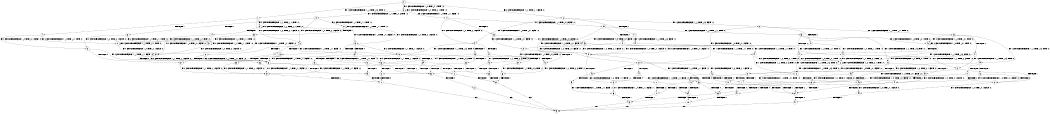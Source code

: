 digraph BCG {
size = "7, 10.5";
center = TRUE;
node [shape = circle];
0 [peripheries = 2];
0 -> 1 [label = "EX !1 !ATOMIC_EXCH_BRANCH (1, +1, TRUE, +0, 3, TRUE) !:0:"];
0 -> 2 [label = "EX !2 !ATOMIC_EXCH_BRANCH (1, +1, TRUE, +1, 1, FALSE) !:0:"];
0 -> 3 [label = "EX !0 !ATOMIC_EXCH_BRANCH (1, +0, TRUE, +0, 1, TRUE) !:0:"];
1 -> 4 [label = "TERMINATE !1"];
1 -> 5 [label = "EX !2 !ATOMIC_EXCH_BRANCH (1, +1, TRUE, +1, 1, TRUE) !:0:"];
1 -> 6 [label = "EX !0 !ATOMIC_EXCH_BRANCH (1, +0, TRUE, +0, 1, FALSE) !:0:"];
2 -> 7 [label = "TERMINATE !2"];
2 -> 8 [label = "EX !1 !ATOMIC_EXCH_BRANCH (1, +1, TRUE, +0, 3, FALSE) !:0:"];
2 -> 9 [label = "EX !0 !ATOMIC_EXCH_BRANCH (1, +0, TRUE, +0, 1, FALSE) !:0:"];
3 -> 10 [label = "EX !1 !ATOMIC_EXCH_BRANCH (1, +1, TRUE, +0, 3, TRUE) !:0:"];
3 -> 11 [label = "EX !2 !ATOMIC_EXCH_BRANCH (1, +1, TRUE, +1, 1, FALSE) !:0:"];
3 -> 3 [label = "EX !0 !ATOMIC_EXCH_BRANCH (1, +0, TRUE, +0, 1, TRUE) !:0:"];
4 -> 12 [label = "EX !2 !ATOMIC_EXCH_BRANCH (1, +1, TRUE, +1, 1, TRUE) !:0:"];
4 -> 13 [label = "EX !0 !ATOMIC_EXCH_BRANCH (1, +0, TRUE, +0, 1, FALSE) !:0:"];
5 -> 14 [label = "TERMINATE !1"];
5 -> 15 [label = "EX !0 !ATOMIC_EXCH_BRANCH (1, +0, TRUE, +0, 1, FALSE) !:0:"];
5 -> 5 [label = "EX !2 !ATOMIC_EXCH_BRANCH (1, +1, TRUE, +1, 1, TRUE) !:0:"];
6 -> 16 [label = "TERMINATE !1"];
6 -> 17 [label = "TERMINATE !0"];
6 -> 18 [label = "EX !2 !ATOMIC_EXCH_BRANCH (1, +1, TRUE, +1, 1, FALSE) !:0:"];
7 -> 19 [label = "EX !1 !ATOMIC_EXCH_BRANCH (1, +1, TRUE, +0, 3, FALSE) !:0:"];
7 -> 20 [label = "EX !0 !ATOMIC_EXCH_BRANCH (1, +0, TRUE, +0, 1, FALSE) !:0:"];
8 -> 21 [label = "TERMINATE !2"];
8 -> 22 [label = "EX !0 !ATOMIC_EXCH_BRANCH (1, +0, TRUE, +0, 1, FALSE) !:0:"];
8 -> 23 [label = "EX !1 !ATOMIC_EXCH_BRANCH (1, +0, TRUE, +1, 1, TRUE) !:0:"];
9 -> 24 [label = "TERMINATE !2"];
9 -> 25 [label = "TERMINATE !0"];
9 -> 18 [label = "EX !1 !ATOMIC_EXCH_BRANCH (1, +1, TRUE, +0, 3, TRUE) !:0:"];
10 -> 26 [label = "TERMINATE !1"];
10 -> 27 [label = "EX !2 !ATOMIC_EXCH_BRANCH (1, +1, TRUE, +1, 1, TRUE) !:0:"];
10 -> 6 [label = "EX !0 !ATOMIC_EXCH_BRANCH (1, +0, TRUE, +0, 1, FALSE) !:0:"];
11 -> 28 [label = "TERMINATE !2"];
11 -> 29 [label = "EX !1 !ATOMIC_EXCH_BRANCH (1, +1, TRUE, +0, 3, FALSE) !:0:"];
11 -> 9 [label = "EX !0 !ATOMIC_EXCH_BRANCH (1, +0, TRUE, +0, 1, FALSE) !:0:"];
12 -> 30 [label = "EX !0 !ATOMIC_EXCH_BRANCH (1, +0, TRUE, +0, 1, FALSE) !:0:"];
12 -> 12 [label = "EX !2 !ATOMIC_EXCH_BRANCH (1, +1, TRUE, +1, 1, TRUE) !:0:"];
13 -> 31 [label = "TERMINATE !0"];
13 -> 32 [label = "EX !2 !ATOMIC_EXCH_BRANCH (1, +1, TRUE, +1, 1, FALSE) !:0:"];
14 -> 30 [label = "EX !0 !ATOMIC_EXCH_BRANCH (1, +0, TRUE, +0, 1, FALSE) !:0:"];
14 -> 12 [label = "EX !2 !ATOMIC_EXCH_BRANCH (1, +1, TRUE, +1, 1, TRUE) !:0:"];
15 -> 33 [label = "TERMINATE !1"];
15 -> 34 [label = "TERMINATE !0"];
15 -> 18 [label = "EX !2 !ATOMIC_EXCH_BRANCH (1, +1, TRUE, +1, 1, FALSE) !:0:"];
16 -> 31 [label = "TERMINATE !0"];
16 -> 32 [label = "EX !2 !ATOMIC_EXCH_BRANCH (1, +1, TRUE, +1, 1, FALSE) !:0:"];
17 -> 35 [label = "TERMINATE !1"];
17 -> 36 [label = "EX !2 !ATOMIC_EXCH_BRANCH (1, +1, TRUE, +1, 1, FALSE) !:1:"];
18 -> 37 [label = "TERMINATE !1"];
18 -> 38 [label = "TERMINATE !2"];
18 -> 39 [label = "TERMINATE !0"];
19 -> 40 [label = "EX !0 !ATOMIC_EXCH_BRANCH (1, +0, TRUE, +0, 1, FALSE) !:0:"];
19 -> 41 [label = "EX !1 !ATOMIC_EXCH_BRANCH (1, +0, TRUE, +1, 1, TRUE) !:0:"];
20 -> 42 [label = "TERMINATE !0"];
20 -> 43 [label = "EX !1 !ATOMIC_EXCH_BRANCH (1, +1, TRUE, +0, 3, TRUE) !:0:"];
21 -> 40 [label = "EX !0 !ATOMIC_EXCH_BRANCH (1, +0, TRUE, +0, 1, FALSE) !:0:"];
21 -> 41 [label = "EX !1 !ATOMIC_EXCH_BRANCH (1, +0, TRUE, +1, 1, TRUE) !:0:"];
22 -> 44 [label = "TERMINATE !2"];
22 -> 45 [label = "TERMINATE !0"];
22 -> 46 [label = "EX !1 !ATOMIC_EXCH_BRANCH (1, +0, TRUE, +1, 1, FALSE) !:0:"];
23 -> 47 [label = "TERMINATE !2"];
23 -> 48 [label = "EX !0 !ATOMIC_EXCH_BRANCH (1, +0, TRUE, +0, 1, TRUE) !:0:"];
23 -> 49 [label = "EX !1 !ATOMIC_EXCH_BRANCH (1, +1, TRUE, +0, 3, TRUE) !:0:"];
24 -> 42 [label = "TERMINATE !0"];
24 -> 43 [label = "EX !1 !ATOMIC_EXCH_BRANCH (1, +1, TRUE, +0, 3, TRUE) !:0:"];
25 -> 50 [label = "TERMINATE !2"];
25 -> 36 [label = "EX !1 !ATOMIC_EXCH_BRANCH (1, +1, TRUE, +0, 3, TRUE) !:1:"];
26 -> 51 [label = "EX !2 !ATOMIC_EXCH_BRANCH (1, +1, TRUE, +1, 1, TRUE) !:0:"];
26 -> 13 [label = "EX !0 !ATOMIC_EXCH_BRANCH (1, +0, TRUE, +0, 1, FALSE) !:0:"];
27 -> 52 [label = "TERMINATE !1"];
27 -> 27 [label = "EX !2 !ATOMIC_EXCH_BRANCH (1, +1, TRUE, +1, 1, TRUE) !:0:"];
27 -> 15 [label = "EX !0 !ATOMIC_EXCH_BRANCH (1, +0, TRUE, +0, 1, FALSE) !:0:"];
28 -> 53 [label = "EX !1 !ATOMIC_EXCH_BRANCH (1, +1, TRUE, +0, 3, FALSE) !:0:"];
28 -> 20 [label = "EX !0 !ATOMIC_EXCH_BRANCH (1, +0, TRUE, +0, 1, FALSE) !:0:"];
29 -> 54 [label = "TERMINATE !2"];
29 -> 55 [label = "EX !1 !ATOMIC_EXCH_BRANCH (1, +0, TRUE, +1, 1, TRUE) !:0:"];
29 -> 22 [label = "EX !0 !ATOMIC_EXCH_BRANCH (1, +0, TRUE, +0, 1, FALSE) !:0:"];
30 -> 56 [label = "TERMINATE !0"];
30 -> 32 [label = "EX !2 !ATOMIC_EXCH_BRANCH (1, +1, TRUE, +1, 1, FALSE) !:0:"];
31 -> 57 [label = "EX !2 !ATOMIC_EXCH_BRANCH (1, +1, TRUE, +1, 1, FALSE) !:2:"];
32 -> 58 [label = "TERMINATE !2"];
32 -> 59 [label = "TERMINATE !0"];
33 -> 56 [label = "TERMINATE !0"];
33 -> 32 [label = "EX !2 !ATOMIC_EXCH_BRANCH (1, +1, TRUE, +1, 1, FALSE) !:0:"];
34 -> 60 [label = "TERMINATE !1"];
34 -> 36 [label = "EX !2 !ATOMIC_EXCH_BRANCH (1, +1, TRUE, +1, 1, FALSE) !:1:"];
35 -> 57 [label = "EX !2 !ATOMIC_EXCH_BRANCH (1, +1, TRUE, +1, 1, FALSE) !:2:"];
36 -> 61 [label = "TERMINATE !1"];
36 -> 62 [label = "TERMINATE !2"];
37 -> 58 [label = "TERMINATE !2"];
37 -> 59 [label = "TERMINATE !0"];
38 -> 58 [label = "TERMINATE !1"];
38 -> 63 [label = "TERMINATE !0"];
39 -> 61 [label = "TERMINATE !1"];
39 -> 62 [label = "TERMINATE !2"];
40 -> 64 [label = "TERMINATE !0"];
40 -> 65 [label = "EX !1 !ATOMIC_EXCH_BRANCH (1, +0, TRUE, +1, 1, FALSE) !:0:"];
41 -> 66 [label = "EX !0 !ATOMIC_EXCH_BRANCH (1, +0, TRUE, +0, 1, TRUE) !:0:"];
41 -> 67 [label = "EX !1 !ATOMIC_EXCH_BRANCH (1, +1, TRUE, +0, 3, TRUE) !:0:"];
42 -> 68 [label = "EX !1 !ATOMIC_EXCH_BRANCH (1, +1, TRUE, +0, 3, TRUE) !:1:"];
43 -> 58 [label = "TERMINATE !1"];
43 -> 63 [label = "TERMINATE !0"];
44 -> 64 [label = "TERMINATE !0"];
44 -> 65 [label = "EX !1 !ATOMIC_EXCH_BRANCH (1, +0, TRUE, +1, 1, FALSE) !:0:"];
45 -> 69 [label = "TERMINATE !2"];
45 -> 70 [label = "EX !1 !ATOMIC_EXCH_BRANCH (1, +0, TRUE, +1, 1, FALSE) !:1:"];
46 -> 71 [label = "TERMINATE !1"];
46 -> 72 [label = "TERMINATE !2"];
46 -> 73 [label = "TERMINATE !0"];
47 -> 66 [label = "EX !0 !ATOMIC_EXCH_BRANCH (1, +0, TRUE, +0, 1, TRUE) !:0:"];
47 -> 67 [label = "EX !1 !ATOMIC_EXCH_BRANCH (1, +1, TRUE, +0, 3, TRUE) !:0:"];
48 -> 74 [label = "TERMINATE !2"];
48 -> 75 [label = "EX !1 !ATOMIC_EXCH_BRANCH (1, +1, TRUE, +0, 3, TRUE) !:0:"];
48 -> 48 [label = "EX !0 !ATOMIC_EXCH_BRANCH (1, +0, TRUE, +0, 1, TRUE) !:0:"];
49 -> 76 [label = "TERMINATE !1"];
49 -> 77 [label = "TERMINATE !2"];
49 -> 78 [label = "EX !0 !ATOMIC_EXCH_BRANCH (1, +0, TRUE, +0, 1, FALSE) !:0:"];
50 -> 68 [label = "EX !1 !ATOMIC_EXCH_BRANCH (1, +1, TRUE, +0, 3, TRUE) !:1:"];
51 -> 51 [label = "EX !2 !ATOMIC_EXCH_BRANCH (1, +1, TRUE, +1, 1, TRUE) !:0:"];
51 -> 30 [label = "EX !0 !ATOMIC_EXCH_BRANCH (1, +0, TRUE, +0, 1, FALSE) !:0:"];
52 -> 51 [label = "EX !2 !ATOMIC_EXCH_BRANCH (1, +1, TRUE, +1, 1, TRUE) !:0:"];
52 -> 30 [label = "EX !0 !ATOMIC_EXCH_BRANCH (1, +0, TRUE, +0, 1, FALSE) !:0:"];
53 -> 79 [label = "EX !1 !ATOMIC_EXCH_BRANCH (1, +0, TRUE, +1, 1, TRUE) !:0:"];
53 -> 40 [label = "EX !0 !ATOMIC_EXCH_BRANCH (1, +0, TRUE, +0, 1, FALSE) !:0:"];
54 -> 79 [label = "EX !1 !ATOMIC_EXCH_BRANCH (1, +0, TRUE, +1, 1, TRUE) !:0:"];
54 -> 40 [label = "EX !0 !ATOMIC_EXCH_BRANCH (1, +0, TRUE, +0, 1, FALSE) !:0:"];
55 -> 74 [label = "TERMINATE !2"];
55 -> 75 [label = "EX !1 !ATOMIC_EXCH_BRANCH (1, +1, TRUE, +0, 3, TRUE) !:0:"];
55 -> 48 [label = "EX !0 !ATOMIC_EXCH_BRANCH (1, +0, TRUE, +0, 1, TRUE) !:0:"];
56 -> 57 [label = "EX !2 !ATOMIC_EXCH_BRANCH (1, +1, TRUE, +1, 1, FALSE) !:2:"];
57 -> 80 [label = "TERMINATE !2"];
58 -> 81 [label = "TERMINATE !0"];
59 -> 80 [label = "TERMINATE !2"];
60 -> 57 [label = "EX !2 !ATOMIC_EXCH_BRANCH (1, +1, TRUE, +1, 1, FALSE) !:2:"];
61 -> 80 [label = "TERMINATE !2"];
62 -> 82 [label = "TERMINATE !1"];
63 -> 82 [label = "TERMINATE !1"];
64 -> 83 [label = "EX !1 !ATOMIC_EXCH_BRANCH (1, +0, TRUE, +1, 1, FALSE) !:1:"];
65 -> 84 [label = "TERMINATE !1"];
65 -> 85 [label = "TERMINATE !0"];
66 -> 86 [label = "EX !1 !ATOMIC_EXCH_BRANCH (1, +1, TRUE, +0, 3, TRUE) !:0:"];
66 -> 66 [label = "EX !0 !ATOMIC_EXCH_BRANCH (1, +0, TRUE, +0, 1, TRUE) !:0:"];
67 -> 87 [label = "TERMINATE !1"];
67 -> 88 [label = "EX !0 !ATOMIC_EXCH_BRANCH (1, +0, TRUE, +0, 1, FALSE) !:0:"];
68 -> 82 [label = "TERMINATE !1"];
69 -> 83 [label = "EX !1 !ATOMIC_EXCH_BRANCH (1, +0, TRUE, +1, 1, FALSE) !:1:"];
70 -> 89 [label = "TERMINATE !1"];
70 -> 90 [label = "TERMINATE !2"];
71 -> 84 [label = "TERMINATE !2"];
71 -> 91 [label = "TERMINATE !0"];
72 -> 84 [label = "TERMINATE !1"];
72 -> 85 [label = "TERMINATE !0"];
73 -> 89 [label = "TERMINATE !1"];
73 -> 90 [label = "TERMINATE !2"];
74 -> 86 [label = "EX !1 !ATOMIC_EXCH_BRANCH (1, +1, TRUE, +0, 3, TRUE) !:0:"];
74 -> 66 [label = "EX !0 !ATOMIC_EXCH_BRANCH (1, +0, TRUE, +0, 1, TRUE) !:0:"];
75 -> 92 [label = "TERMINATE !1"];
75 -> 93 [label = "TERMINATE !2"];
75 -> 78 [label = "EX !0 !ATOMIC_EXCH_BRANCH (1, +0, TRUE, +0, 1, FALSE) !:0:"];
76 -> 87 [label = "TERMINATE !2"];
76 -> 94 [label = "EX !0 !ATOMIC_EXCH_BRANCH (1, +0, TRUE, +0, 1, FALSE) !:0:"];
77 -> 87 [label = "TERMINATE !1"];
77 -> 88 [label = "EX !0 !ATOMIC_EXCH_BRANCH (1, +0, TRUE, +0, 1, FALSE) !:0:"];
78 -> 71 [label = "TERMINATE !1"];
78 -> 72 [label = "TERMINATE !2"];
78 -> 73 [label = "TERMINATE !0"];
79 -> 86 [label = "EX !1 !ATOMIC_EXCH_BRANCH (1, +1, TRUE, +0, 3, TRUE) !:0:"];
79 -> 66 [label = "EX !0 !ATOMIC_EXCH_BRANCH (1, +0, TRUE, +0, 1, TRUE) !:0:"];
80 -> 95 [label = "exit"];
81 -> 95 [label = "exit"];
82 -> 95 [label = "exit"];
83 -> 96 [label = "TERMINATE !1"];
84 -> 97 [label = "TERMINATE !0"];
85 -> 96 [label = "TERMINATE !1"];
86 -> 98 [label = "TERMINATE !1"];
86 -> 88 [label = "EX !0 !ATOMIC_EXCH_BRANCH (1, +0, TRUE, +0, 1, FALSE) !:0:"];
87 -> 99 [label = "EX !0 !ATOMIC_EXCH_BRANCH (1, +0, TRUE, +0, 1, FALSE) !:0:"];
88 -> 84 [label = "TERMINATE !1"];
88 -> 85 [label = "TERMINATE !0"];
89 -> 100 [label = "TERMINATE !2"];
90 -> 96 [label = "TERMINATE !1"];
91 -> 100 [label = "TERMINATE !2"];
92 -> 98 [label = "TERMINATE !2"];
92 -> 94 [label = "EX !0 !ATOMIC_EXCH_BRANCH (1, +0, TRUE, +0, 1, FALSE) !:0:"];
93 -> 98 [label = "TERMINATE !1"];
93 -> 88 [label = "EX !0 !ATOMIC_EXCH_BRANCH (1, +0, TRUE, +0, 1, FALSE) !:0:"];
94 -> 84 [label = "TERMINATE !2"];
94 -> 91 [label = "TERMINATE !0"];
96 -> 95 [label = "exit"];
97 -> 95 [label = "exit"];
98 -> 99 [label = "EX !0 !ATOMIC_EXCH_BRANCH (1, +0, TRUE, +0, 1, FALSE) !:0:"];
99 -> 97 [label = "TERMINATE !0"];
100 -> 95 [label = "exit"];
}
